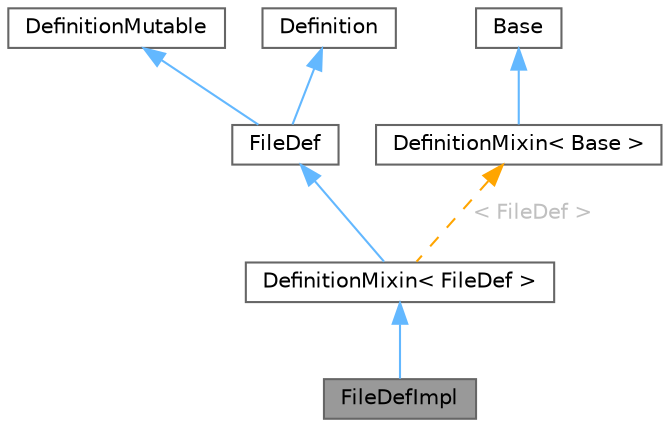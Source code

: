 digraph "FileDefImpl"
{
 // INTERACTIVE_SVG=YES
 // LATEX_PDF_SIZE
  bgcolor="transparent";
  edge [fontname=Helvetica,fontsize=10,labelfontname=Helvetica,labelfontsize=10];
  node [fontname=Helvetica,fontsize=10,shape=box,height=0.2,width=0.4];
  Node1 [label="FileDefImpl",height=0.2,width=0.4,color="gray40", fillcolor="grey60", style="filled", fontcolor="black",tooltip=" "];
  Node2 -> Node1 [dir="back",color="steelblue1",style="solid",tooltip=" "];
  Node2 [label="DefinitionMixin\< FileDef \>",height=0.2,width=0.4,color="gray40", fillcolor="white", style="filled",URL="$dd/d10/class_definition_mixin.html",tooltip=" "];
  Node3 -> Node2 [dir="back",color="steelblue1",style="solid",tooltip=" "];
  Node3 [label="FileDef",height=0.2,width=0.4,color="gray40", fillcolor="white", style="filled",URL="$de/db0/class_file_def.html",tooltip="A model of a file symbol."];
  Node4 -> Node3 [dir="back",color="steelblue1",style="solid",tooltip=" "];
  Node4 [label="DefinitionMutable",height=0.2,width=0.4,color="gray40", fillcolor="white", style="filled",URL="$d0/d46/class_definition_mutable.html",tooltip=" "];
  Node5 -> Node3 [dir="back",color="steelblue1",style="solid",tooltip=" "];
  Node5 [label="Definition",height=0.2,width=0.4,color="gray40", fillcolor="white", style="filled",URL="$d5/dcc/class_definition.html",tooltip="The common base class of all entity definitions found in the sources."];
  Node6 -> Node2 [dir="back",color="orange",style="dashed",tooltip=" ",label=" \< FileDef \>",fontcolor="grey" ];
  Node6 [label="DefinitionMixin\< Base \>",height=0.2,width=0.4,color="gray40", fillcolor="white", style="filled",URL="$dd/d10/class_definition_mixin.html",tooltip=" "];
  Node7 -> Node6 [dir="back",color="steelblue1",style="solid",tooltip=" "];
  Node7 [label="Base",height=0.2,width=0.4,color="gray40", fillcolor="white", style="filled",tooltip=" "];
}
